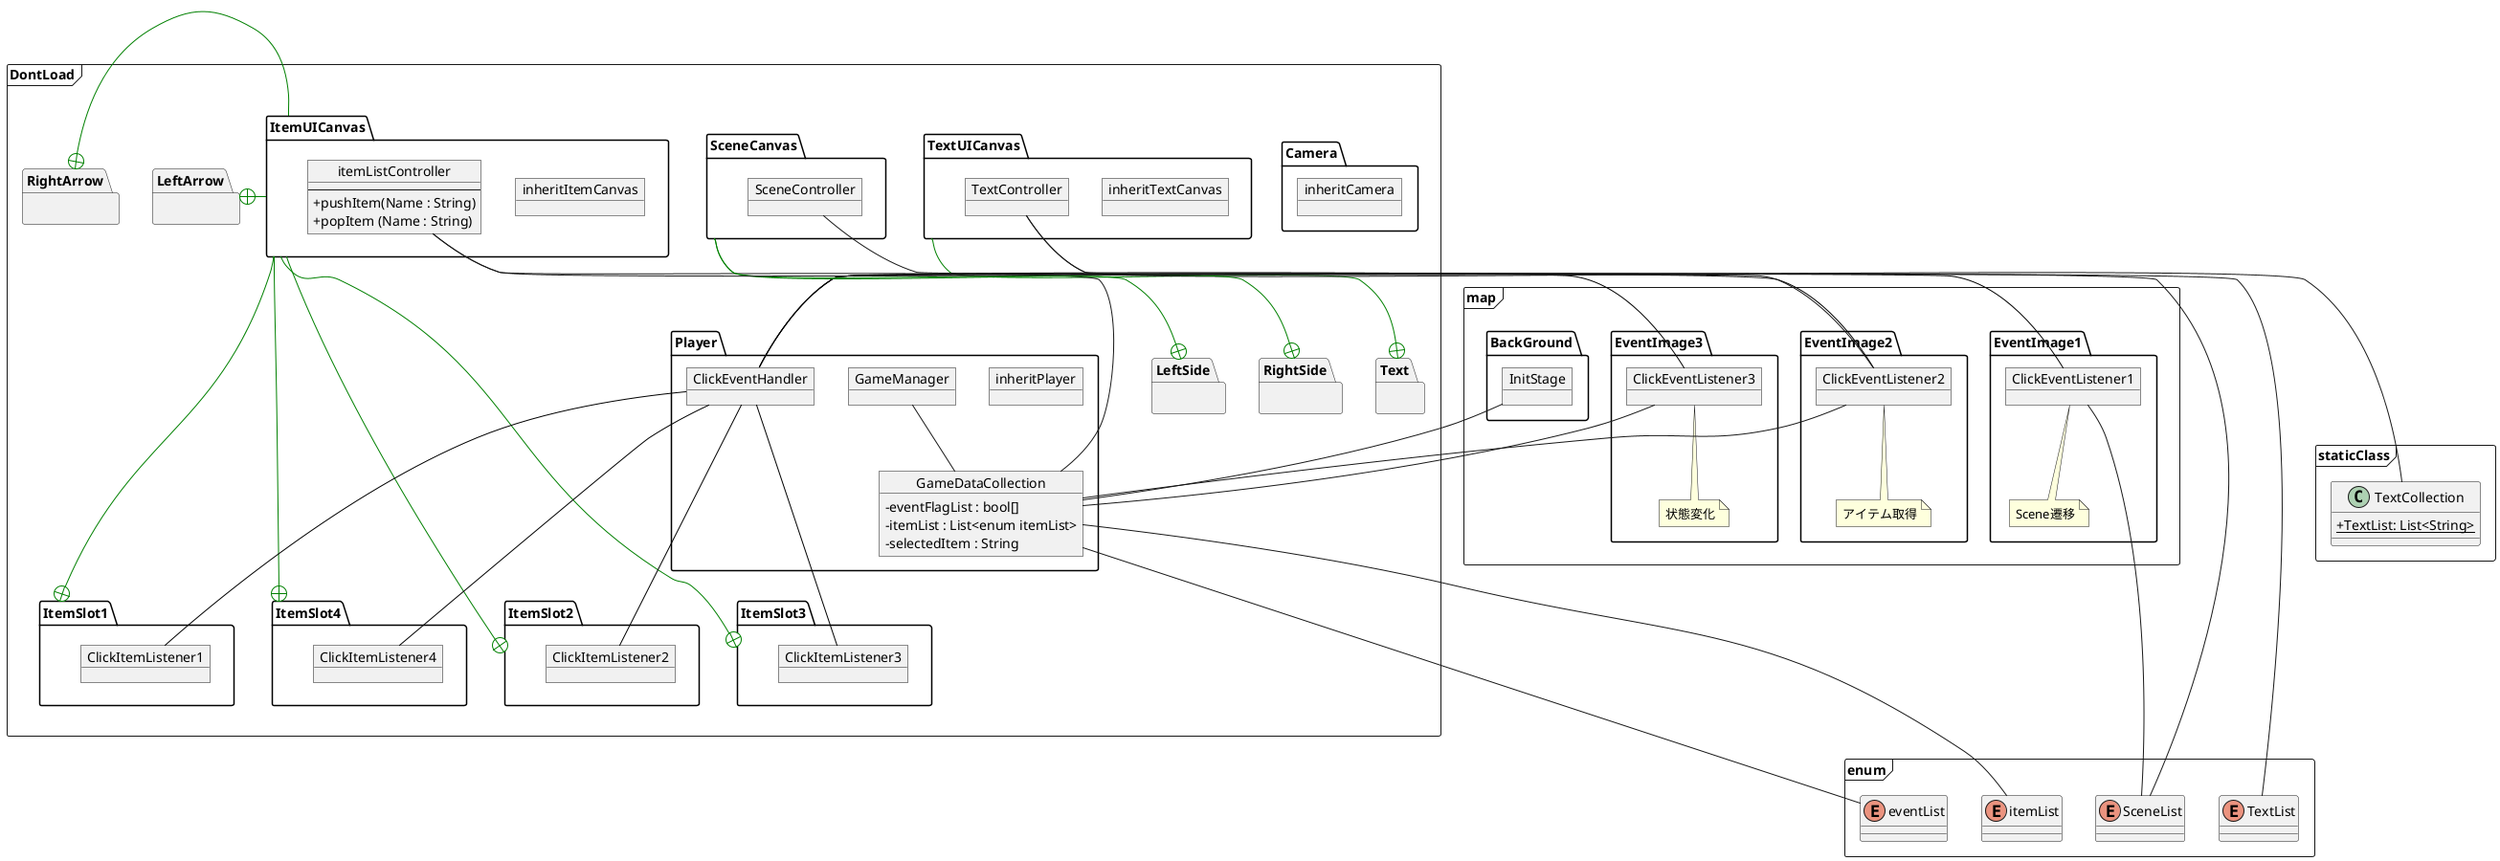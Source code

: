 @startuml
skinparam classAttributeIconSize 0
    frame DontLoad{
        package Camera {
            object inheritCamera
        }
        package Player {
            object inheritPlayer
            object ClickEventHandler
            object GameDataCollection{
                - eventFlagList : bool[] 
                - itemList : List<enum itemList> 
                - selectedItem : String
            }
            object GameManager
        }
        package TextUICanvas{
            object inheritTextCanvas
            object TextController
        }
        package SceneCanvas{
            object SceneController
        }
        package RightSide{}
        package LeftSide{}
        'アイテムUI
        package ItemUICanvas{
            object inheritItemCanvas
            object itemListController{
                --
                + pushItem(Name : String)
                + popItem (Name : String)
            }
        }
        package Text{}
        package ItemSlot1{
            object ClickItemListener1
        }
        package ItemSlot2{
            object ClickItemListener2
        }
        package ItemSlot3{
            object ClickItemListener3
        }
        package ItemSlot4{
            object ClickItemListener4
        }
        package RightArrow{}
        package LeftArrow{}
    }

    frame map{
        package BackGround{
            object InitStage
        }
        package EventImage1{
            object ClickEventListener1
            note bottom: Scene遷移
        }
        package EventImage2{
            object ClickEventListener2
            note bottom: アイテム取得
        }
        package EventImage3{
            object ClickEventListener3
            note bottom: 状態変化
        }
    }

    frame enum{
        enum itemList
        enum eventList
        enum TextList
        enum SceneList
    }
    frame staticClass{
        class TextCollection{
            +{static} TextList: List<String>
        }
    }

    ItemUICanvas -[#Green]+ ItemSlot1
    ItemUICanvas -[#Green]+ ItemSlot2
    ItemUICanvas -[#Green]+ ItemSlot3
    ItemUICanvas -[#Green]+ ItemSlot4
    ItemUICanvas -[#Green]+ RightArrow
    ItemUICanvas -[#Green]+ LeftArrow

    ClickEventHandler -[#Black]--  ClickItemListener1
    ClickEventHandler -[#Black]--  ClickItemListener2
    ClickEventHandler -[#Black]--  ClickItemListener3
    ClickEventHandler -[#Black]--  ClickItemListener4

    TextUICanvas -[#Green]-+ Text
    ClickEventHandler -[#Black]-- ClickEventListener1
    ClickEventHandler -[#Black]-- ClickEventListener2
    ClickEventHandler --[#Black]- ClickEventListener3



    GameDataCollection --- eventList
    GameDataCollection --- itemList


    itemListController --- GameDataCollection

    TextController --- TextCollection
    TextController --- TextList
     

    SceneCanvas -[#Green]-+ RightSide
    SceneCanvas -[#Green]-+ LeftSide
    SceneController -- SceneList

    ClickEventListener1 -- SceneList
    ClickEventListener2 -- GameDataCollection
    ClickEventListener2 --- itemListController
    ClickEventListener3 -- GameDataCollection
    InitStage -- GameDataCollection


    GameManager -- GameDataCollection

@enduml